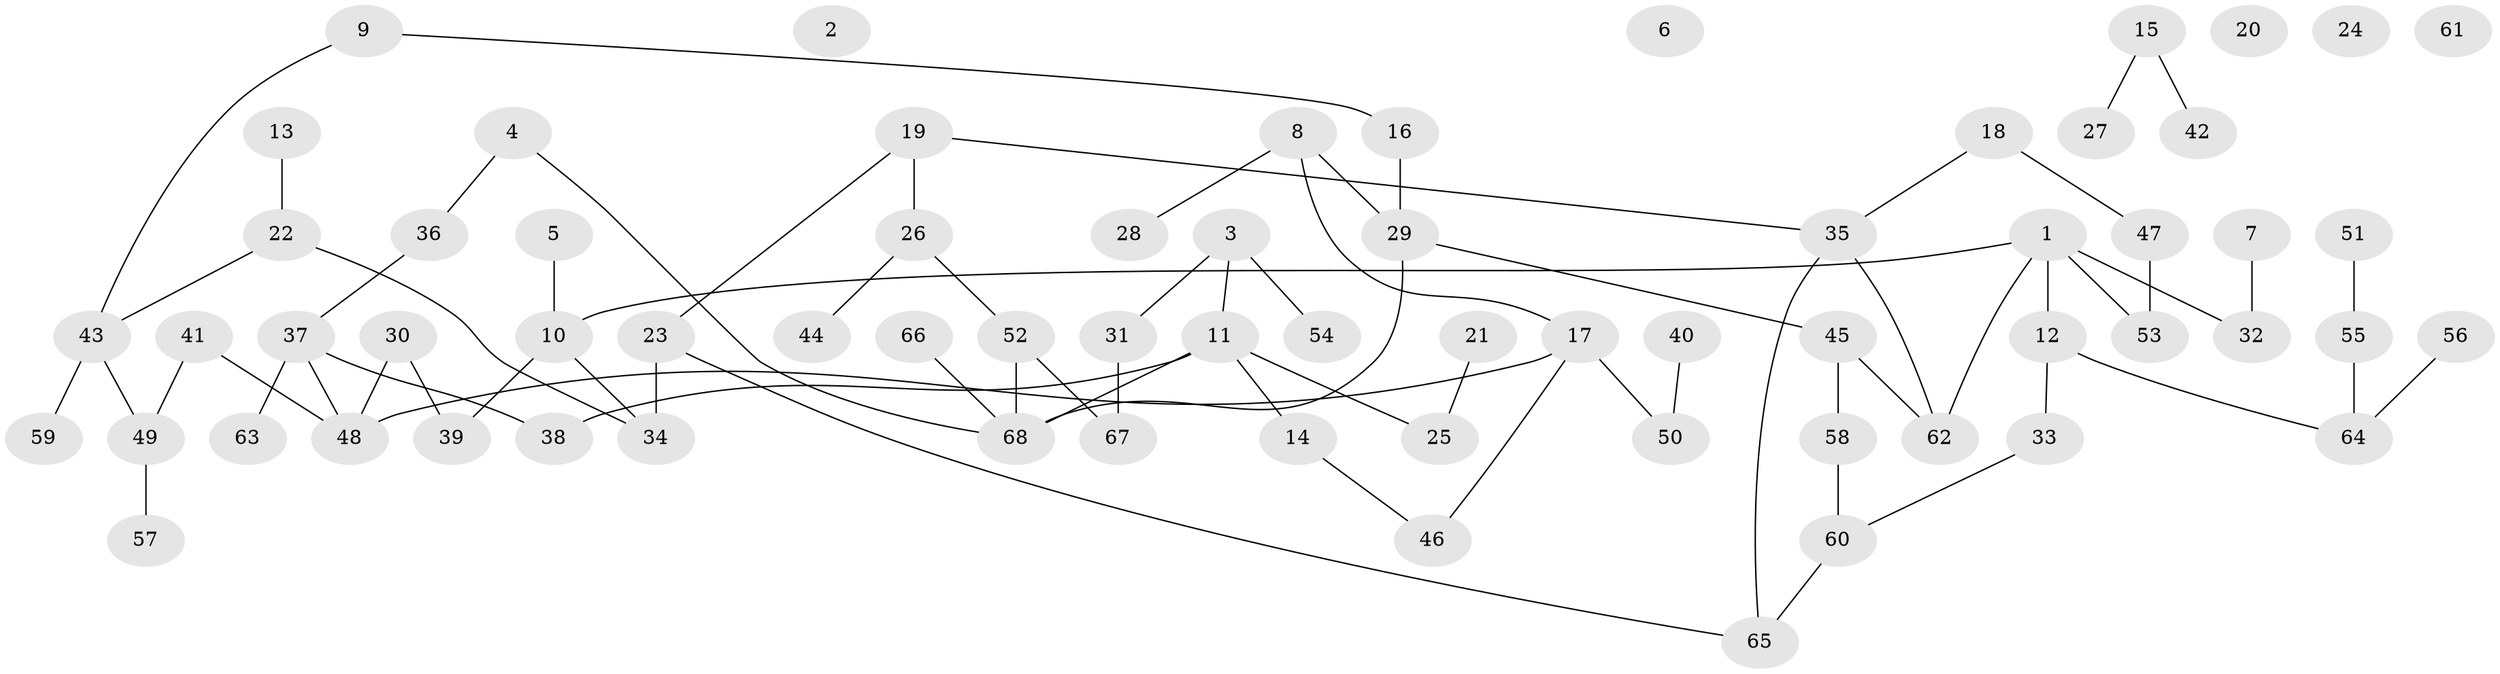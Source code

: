 // Generated by graph-tools (version 1.1) at 2025/33/03/09/25 02:33:26]
// undirected, 68 vertices, 74 edges
graph export_dot {
graph [start="1"]
  node [color=gray90,style=filled];
  1;
  2;
  3;
  4;
  5;
  6;
  7;
  8;
  9;
  10;
  11;
  12;
  13;
  14;
  15;
  16;
  17;
  18;
  19;
  20;
  21;
  22;
  23;
  24;
  25;
  26;
  27;
  28;
  29;
  30;
  31;
  32;
  33;
  34;
  35;
  36;
  37;
  38;
  39;
  40;
  41;
  42;
  43;
  44;
  45;
  46;
  47;
  48;
  49;
  50;
  51;
  52;
  53;
  54;
  55;
  56;
  57;
  58;
  59;
  60;
  61;
  62;
  63;
  64;
  65;
  66;
  67;
  68;
  1 -- 10;
  1 -- 12;
  1 -- 32;
  1 -- 53;
  1 -- 62;
  3 -- 11;
  3 -- 31;
  3 -- 54;
  4 -- 36;
  4 -- 68;
  5 -- 10;
  7 -- 32;
  8 -- 17;
  8 -- 28;
  8 -- 29;
  9 -- 16;
  9 -- 43;
  10 -- 34;
  10 -- 39;
  11 -- 14;
  11 -- 25;
  11 -- 38;
  11 -- 68;
  12 -- 33;
  12 -- 64;
  13 -- 22;
  14 -- 46;
  15 -- 27;
  15 -- 42;
  16 -- 29;
  17 -- 46;
  17 -- 48;
  17 -- 50;
  18 -- 35;
  18 -- 47;
  19 -- 23;
  19 -- 26;
  19 -- 35;
  21 -- 25;
  22 -- 34;
  22 -- 43;
  23 -- 34;
  23 -- 65;
  26 -- 44;
  26 -- 52;
  29 -- 45;
  29 -- 68;
  30 -- 39;
  30 -- 48;
  31 -- 67;
  33 -- 60;
  35 -- 62;
  35 -- 65;
  36 -- 37;
  37 -- 38;
  37 -- 48;
  37 -- 63;
  40 -- 50;
  41 -- 48;
  41 -- 49;
  43 -- 49;
  43 -- 59;
  45 -- 58;
  45 -- 62;
  47 -- 53;
  49 -- 57;
  51 -- 55;
  52 -- 67;
  52 -- 68;
  55 -- 64;
  56 -- 64;
  58 -- 60;
  60 -- 65;
  66 -- 68;
}
